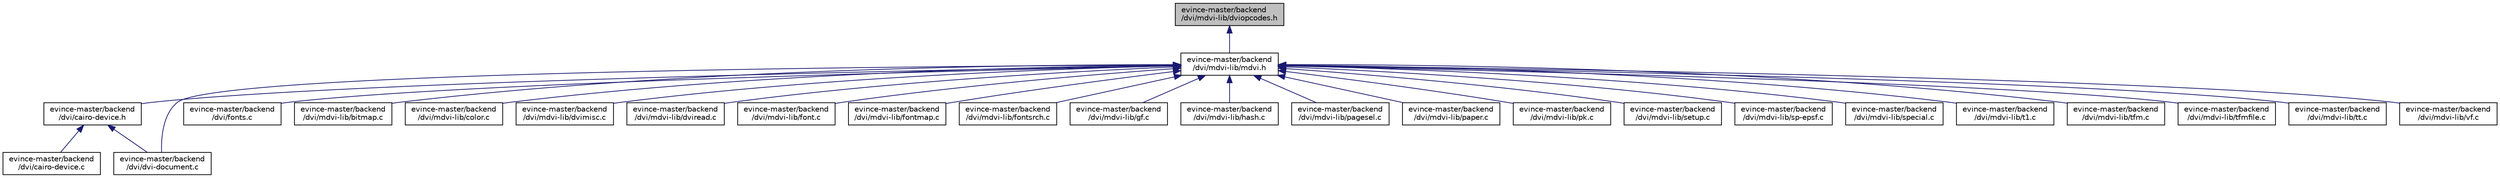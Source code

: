 digraph "evince-master/backend/dvi/mdvi-lib/dviopcodes.h"
{
  edge [fontname="Helvetica",fontsize="10",labelfontname="Helvetica",labelfontsize="10"];
  node [fontname="Helvetica",fontsize="10",shape=record];
  Node1 [label="evince-master/backend\l/dvi/mdvi-lib/dviopcodes.h",height=0.2,width=0.4,color="black", fillcolor="grey75", style="filled" fontcolor="black"];
  Node1 -> Node2 [dir="back",color="midnightblue",fontsize="10",style="solid",fontname="Helvetica"];
  Node2 [label="evince-master/backend\l/dvi/mdvi-lib/mdvi.h",height=0.2,width=0.4,color="black", fillcolor="white", style="filled",URL="$d9/df8/mdvi_8h.html"];
  Node2 -> Node3 [dir="back",color="midnightblue",fontsize="10",style="solid",fontname="Helvetica"];
  Node3 [label="evince-master/backend\l/dvi/cairo-device.h",height=0.2,width=0.4,color="black", fillcolor="white", style="filled",URL="$d9/d39/cairo-device_8h.html"];
  Node3 -> Node4 [dir="back",color="midnightblue",fontsize="10",style="solid",fontname="Helvetica"];
  Node4 [label="evince-master/backend\l/dvi/cairo-device.c",height=0.2,width=0.4,color="black", fillcolor="white", style="filled",URL="$dd/d63/cairo-device_8c.html"];
  Node3 -> Node5 [dir="back",color="midnightblue",fontsize="10",style="solid",fontname="Helvetica"];
  Node5 [label="evince-master/backend\l/dvi/dvi-document.c",height=0.2,width=0.4,color="black", fillcolor="white", style="filled",URL="$d3/df3/dvi-document_8c.html"];
  Node2 -> Node5 [dir="back",color="midnightblue",fontsize="10",style="solid",fontname="Helvetica"];
  Node2 -> Node6 [dir="back",color="midnightblue",fontsize="10",style="solid",fontname="Helvetica"];
  Node6 [label="evince-master/backend\l/dvi/fonts.c",height=0.2,width=0.4,color="black", fillcolor="white", style="filled",URL="$d8/d57/fonts_8c.html"];
  Node2 -> Node7 [dir="back",color="midnightblue",fontsize="10",style="solid",fontname="Helvetica"];
  Node7 [label="evince-master/backend\l/dvi/mdvi-lib/bitmap.c",height=0.2,width=0.4,color="black", fillcolor="white", style="filled",URL="$df/d9a/bitmap_8c.html"];
  Node2 -> Node8 [dir="back",color="midnightblue",fontsize="10",style="solid",fontname="Helvetica"];
  Node8 [label="evince-master/backend\l/dvi/mdvi-lib/color.c",height=0.2,width=0.4,color="black", fillcolor="white", style="filled",URL="$d5/def/color_8c.html"];
  Node2 -> Node9 [dir="back",color="midnightblue",fontsize="10",style="solid",fontname="Helvetica"];
  Node9 [label="evince-master/backend\l/dvi/mdvi-lib/dvimisc.c",height=0.2,width=0.4,color="black", fillcolor="white", style="filled",URL="$d4/d57/dvimisc_8c.html"];
  Node2 -> Node10 [dir="back",color="midnightblue",fontsize="10",style="solid",fontname="Helvetica"];
  Node10 [label="evince-master/backend\l/dvi/mdvi-lib/dviread.c",height=0.2,width=0.4,color="black", fillcolor="white", style="filled",URL="$de/d70/dviread_8c.html"];
  Node2 -> Node11 [dir="back",color="midnightblue",fontsize="10",style="solid",fontname="Helvetica"];
  Node11 [label="evince-master/backend\l/dvi/mdvi-lib/font.c",height=0.2,width=0.4,color="black", fillcolor="white", style="filled",URL="$da/d8c/font_8c.html"];
  Node2 -> Node12 [dir="back",color="midnightblue",fontsize="10",style="solid",fontname="Helvetica"];
  Node12 [label="evince-master/backend\l/dvi/mdvi-lib/fontmap.c",height=0.2,width=0.4,color="black", fillcolor="white", style="filled",URL="$d5/d8f/fontmap_8c.html"];
  Node2 -> Node13 [dir="back",color="midnightblue",fontsize="10",style="solid",fontname="Helvetica"];
  Node13 [label="evince-master/backend\l/dvi/mdvi-lib/fontsrch.c",height=0.2,width=0.4,color="black", fillcolor="white", style="filled",URL="$d0/d52/fontsrch_8c.html"];
  Node2 -> Node14 [dir="back",color="midnightblue",fontsize="10",style="solid",fontname="Helvetica"];
  Node14 [label="evince-master/backend\l/dvi/mdvi-lib/gf.c",height=0.2,width=0.4,color="black", fillcolor="white", style="filled",URL="$d4/dde/gf_8c.html"];
  Node2 -> Node15 [dir="back",color="midnightblue",fontsize="10",style="solid",fontname="Helvetica"];
  Node15 [label="evince-master/backend\l/dvi/mdvi-lib/hash.c",height=0.2,width=0.4,color="black", fillcolor="white", style="filled",URL="$d1/d04/hash_8c.html"];
  Node2 -> Node16 [dir="back",color="midnightblue",fontsize="10",style="solid",fontname="Helvetica"];
  Node16 [label="evince-master/backend\l/dvi/mdvi-lib/pagesel.c",height=0.2,width=0.4,color="black", fillcolor="white", style="filled",URL="$da/d4e/pagesel_8c.html"];
  Node2 -> Node17 [dir="back",color="midnightblue",fontsize="10",style="solid",fontname="Helvetica"];
  Node17 [label="evince-master/backend\l/dvi/mdvi-lib/paper.c",height=0.2,width=0.4,color="black", fillcolor="white", style="filled",URL="$d1/d17/paper_8c.html"];
  Node2 -> Node18 [dir="back",color="midnightblue",fontsize="10",style="solid",fontname="Helvetica"];
  Node18 [label="evince-master/backend\l/dvi/mdvi-lib/pk.c",height=0.2,width=0.4,color="black", fillcolor="white", style="filled",URL="$db/dbd/pk_8c.html"];
  Node2 -> Node19 [dir="back",color="midnightblue",fontsize="10",style="solid",fontname="Helvetica"];
  Node19 [label="evince-master/backend\l/dvi/mdvi-lib/setup.c",height=0.2,width=0.4,color="black", fillcolor="white", style="filled",URL="$d2/d2e/setup_8c.html"];
  Node2 -> Node20 [dir="back",color="midnightblue",fontsize="10",style="solid",fontname="Helvetica"];
  Node20 [label="evince-master/backend\l/dvi/mdvi-lib/sp-epsf.c",height=0.2,width=0.4,color="black", fillcolor="white", style="filled",URL="$d9/dfb/sp-epsf_8c.html"];
  Node2 -> Node21 [dir="back",color="midnightblue",fontsize="10",style="solid",fontname="Helvetica"];
  Node21 [label="evince-master/backend\l/dvi/mdvi-lib/special.c",height=0.2,width=0.4,color="black", fillcolor="white", style="filled",URL="$da/d14/special_8c.html"];
  Node2 -> Node22 [dir="back",color="midnightblue",fontsize="10",style="solid",fontname="Helvetica"];
  Node22 [label="evince-master/backend\l/dvi/mdvi-lib/t1.c",height=0.2,width=0.4,color="black", fillcolor="white", style="filled",URL="$db/dec/t1_8c.html"];
  Node2 -> Node23 [dir="back",color="midnightblue",fontsize="10",style="solid",fontname="Helvetica"];
  Node23 [label="evince-master/backend\l/dvi/mdvi-lib/tfm.c",height=0.2,width=0.4,color="black", fillcolor="white", style="filled",URL="$d2/da1/tfm_8c.html"];
  Node2 -> Node24 [dir="back",color="midnightblue",fontsize="10",style="solid",fontname="Helvetica"];
  Node24 [label="evince-master/backend\l/dvi/mdvi-lib/tfmfile.c",height=0.2,width=0.4,color="black", fillcolor="white", style="filled",URL="$df/d4e/tfmfile_8c.html"];
  Node2 -> Node25 [dir="back",color="midnightblue",fontsize="10",style="solid",fontname="Helvetica"];
  Node25 [label="evince-master/backend\l/dvi/mdvi-lib/tt.c",height=0.2,width=0.4,color="black", fillcolor="white", style="filled",URL="$da/d48/tt_8c.html"];
  Node2 -> Node26 [dir="back",color="midnightblue",fontsize="10",style="solid",fontname="Helvetica"];
  Node26 [label="evince-master/backend\l/dvi/mdvi-lib/vf.c",height=0.2,width=0.4,color="black", fillcolor="white", style="filled",URL="$d3/daf/vf_8c.html"];
}

